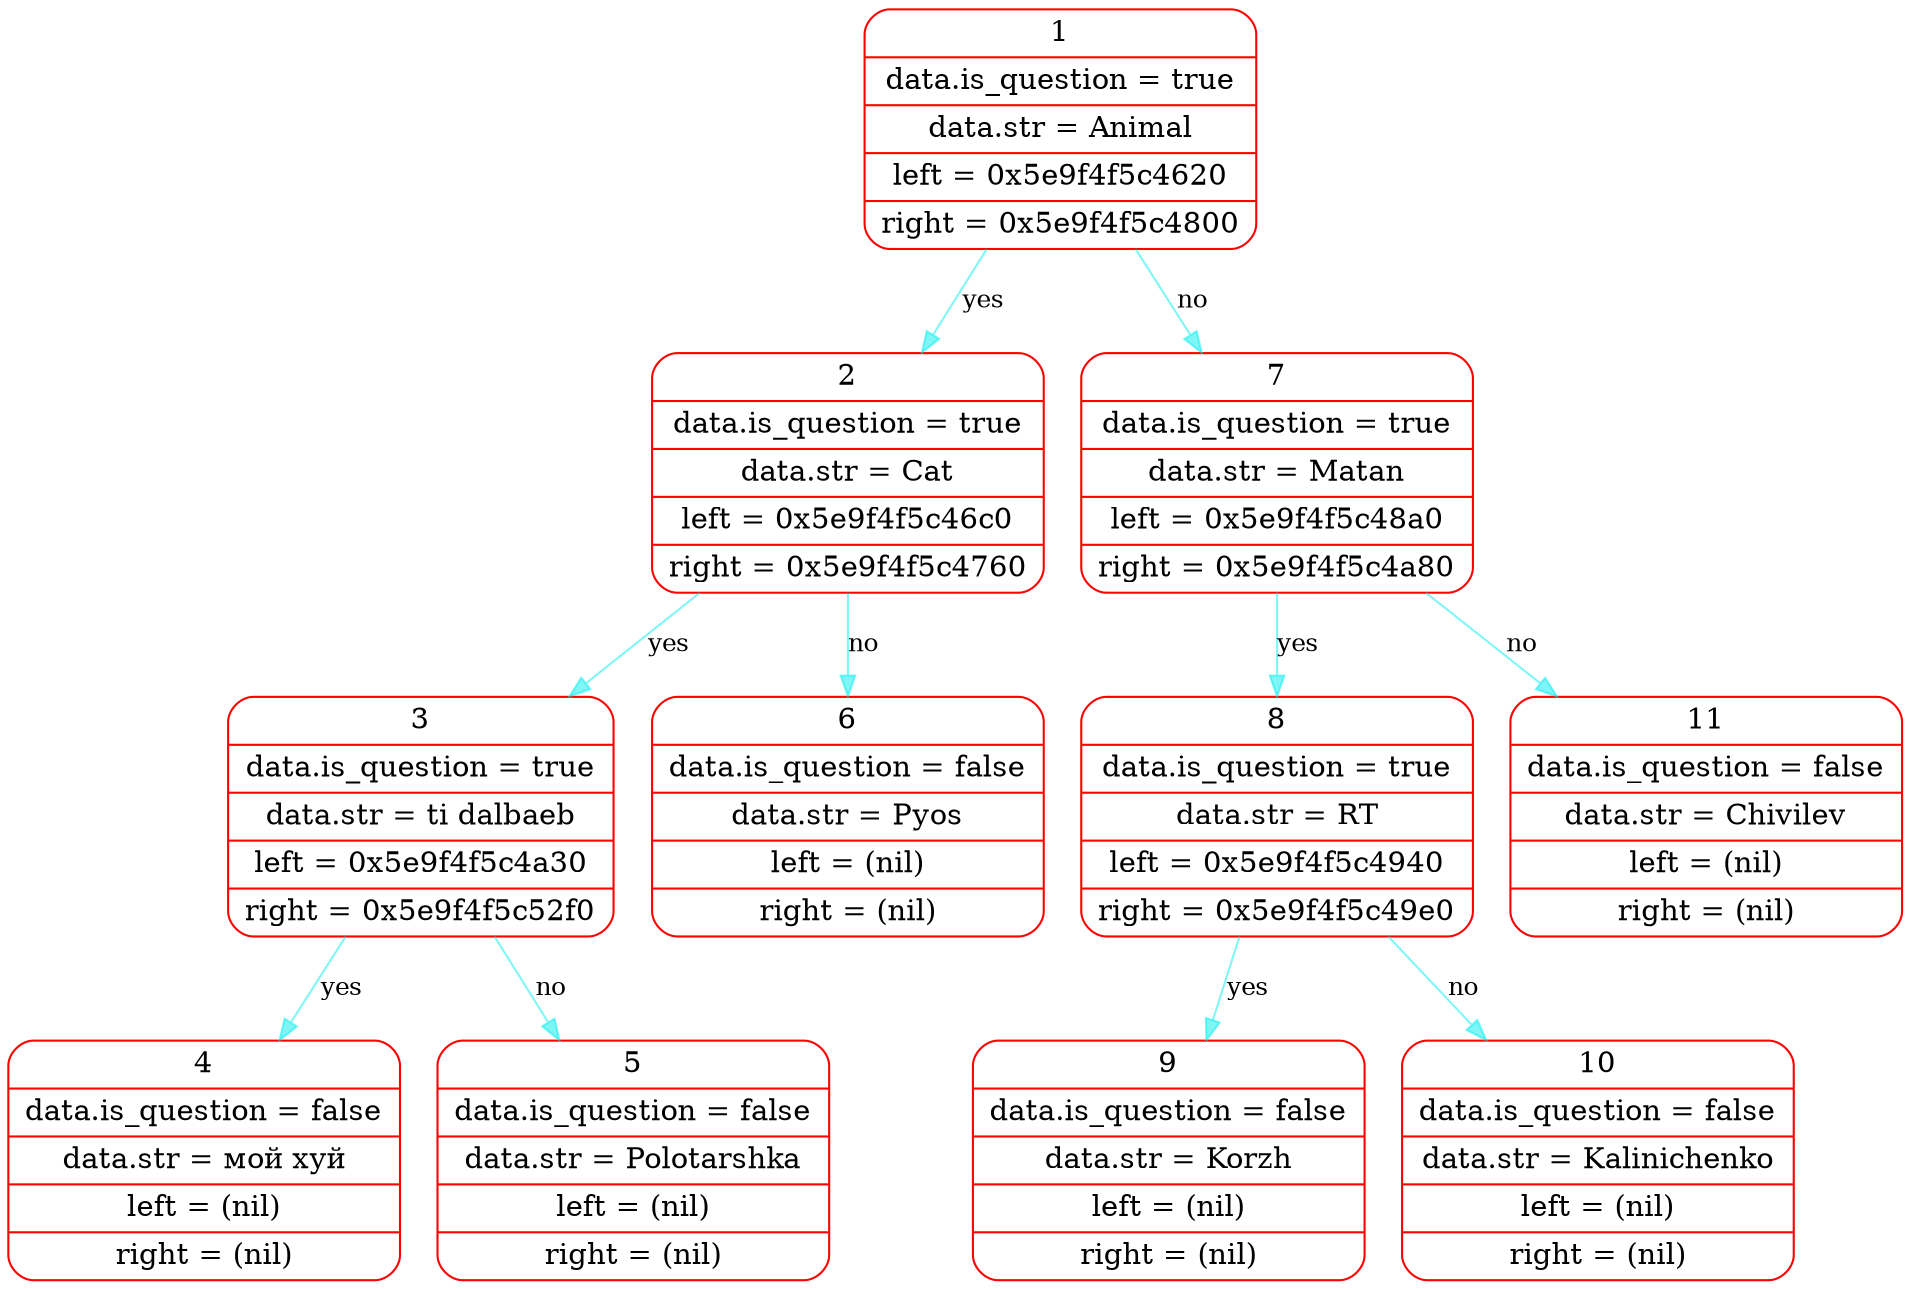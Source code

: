 digraph G{
rankdir=HR;
node[color="red",fontsize=14];
edge[color="#00eeee80",fontsize=12, penwidth=1];
elem1[shape="Mrecord", label="{ 1 | data.is_question = true | data.str = Animal | left = 0x5e9f4f5c4620 | right = 0x5e9f4f5c4800 }"];
elem1->elem2[label = "yes"];elem2[shape="Mrecord", label="{ 2 | data.is_question = true | data.str = Cat | left = 0x5e9f4f5c46c0 | right = 0x5e9f4f5c4760 }"];
elem2->elem3[label = "yes"];elem3[shape="Mrecord", label="{ 3 | data.is_question = true | data.str = ti dalbaeb | left = 0x5e9f4f5c4a30 | right = 0x5e9f4f5c52f0 }"];
elem3->elem4[label = "yes"];elem4[shape="Mrecord", label="{ 4 | data.is_question = false | data.str = мой хуй | left = (nil) | right = (nil) }"];
elem3->elem5[label = "no"];elem5[shape="Mrecord", label="{ 5 | data.is_question = false | data.str = Polotarshka | left = (nil) | right = (nil) }"];
elem2->elem6[label = "no"];elem6[shape="Mrecord", label="{ 6 | data.is_question = false | data.str = Pyos | left = (nil) | right = (nil) }"];
elem1->elem7[label = "no"];elem7[shape="Mrecord", label="{ 7 | data.is_question = true | data.str = Matan | left = 0x5e9f4f5c48a0 | right = 0x5e9f4f5c4a80 }"];
elem7->elem8[label = "yes"];elem8[shape="Mrecord", label="{ 8 | data.is_question = true | data.str = RT | left = 0x5e9f4f5c4940 | right = 0x5e9f4f5c49e0 }"];
elem8->elem9[label = "yes"];elem9[shape="Mrecord", label="{ 9 | data.is_question = false | data.str = Korzh | left = (nil) | right = (nil) }"];
elem8->elem10[label = "no"];elem10[shape="Mrecord", label="{ 10 | data.is_question = false | data.str = Kalinichenko | left = (nil) | right = (nil) }"];
elem7->elem11[label = "no"];elem11[shape="Mrecord", label="{ 11 | data.is_question = false | data.str = Chivilev | left = (nil) | right = (nil) }"];
}
